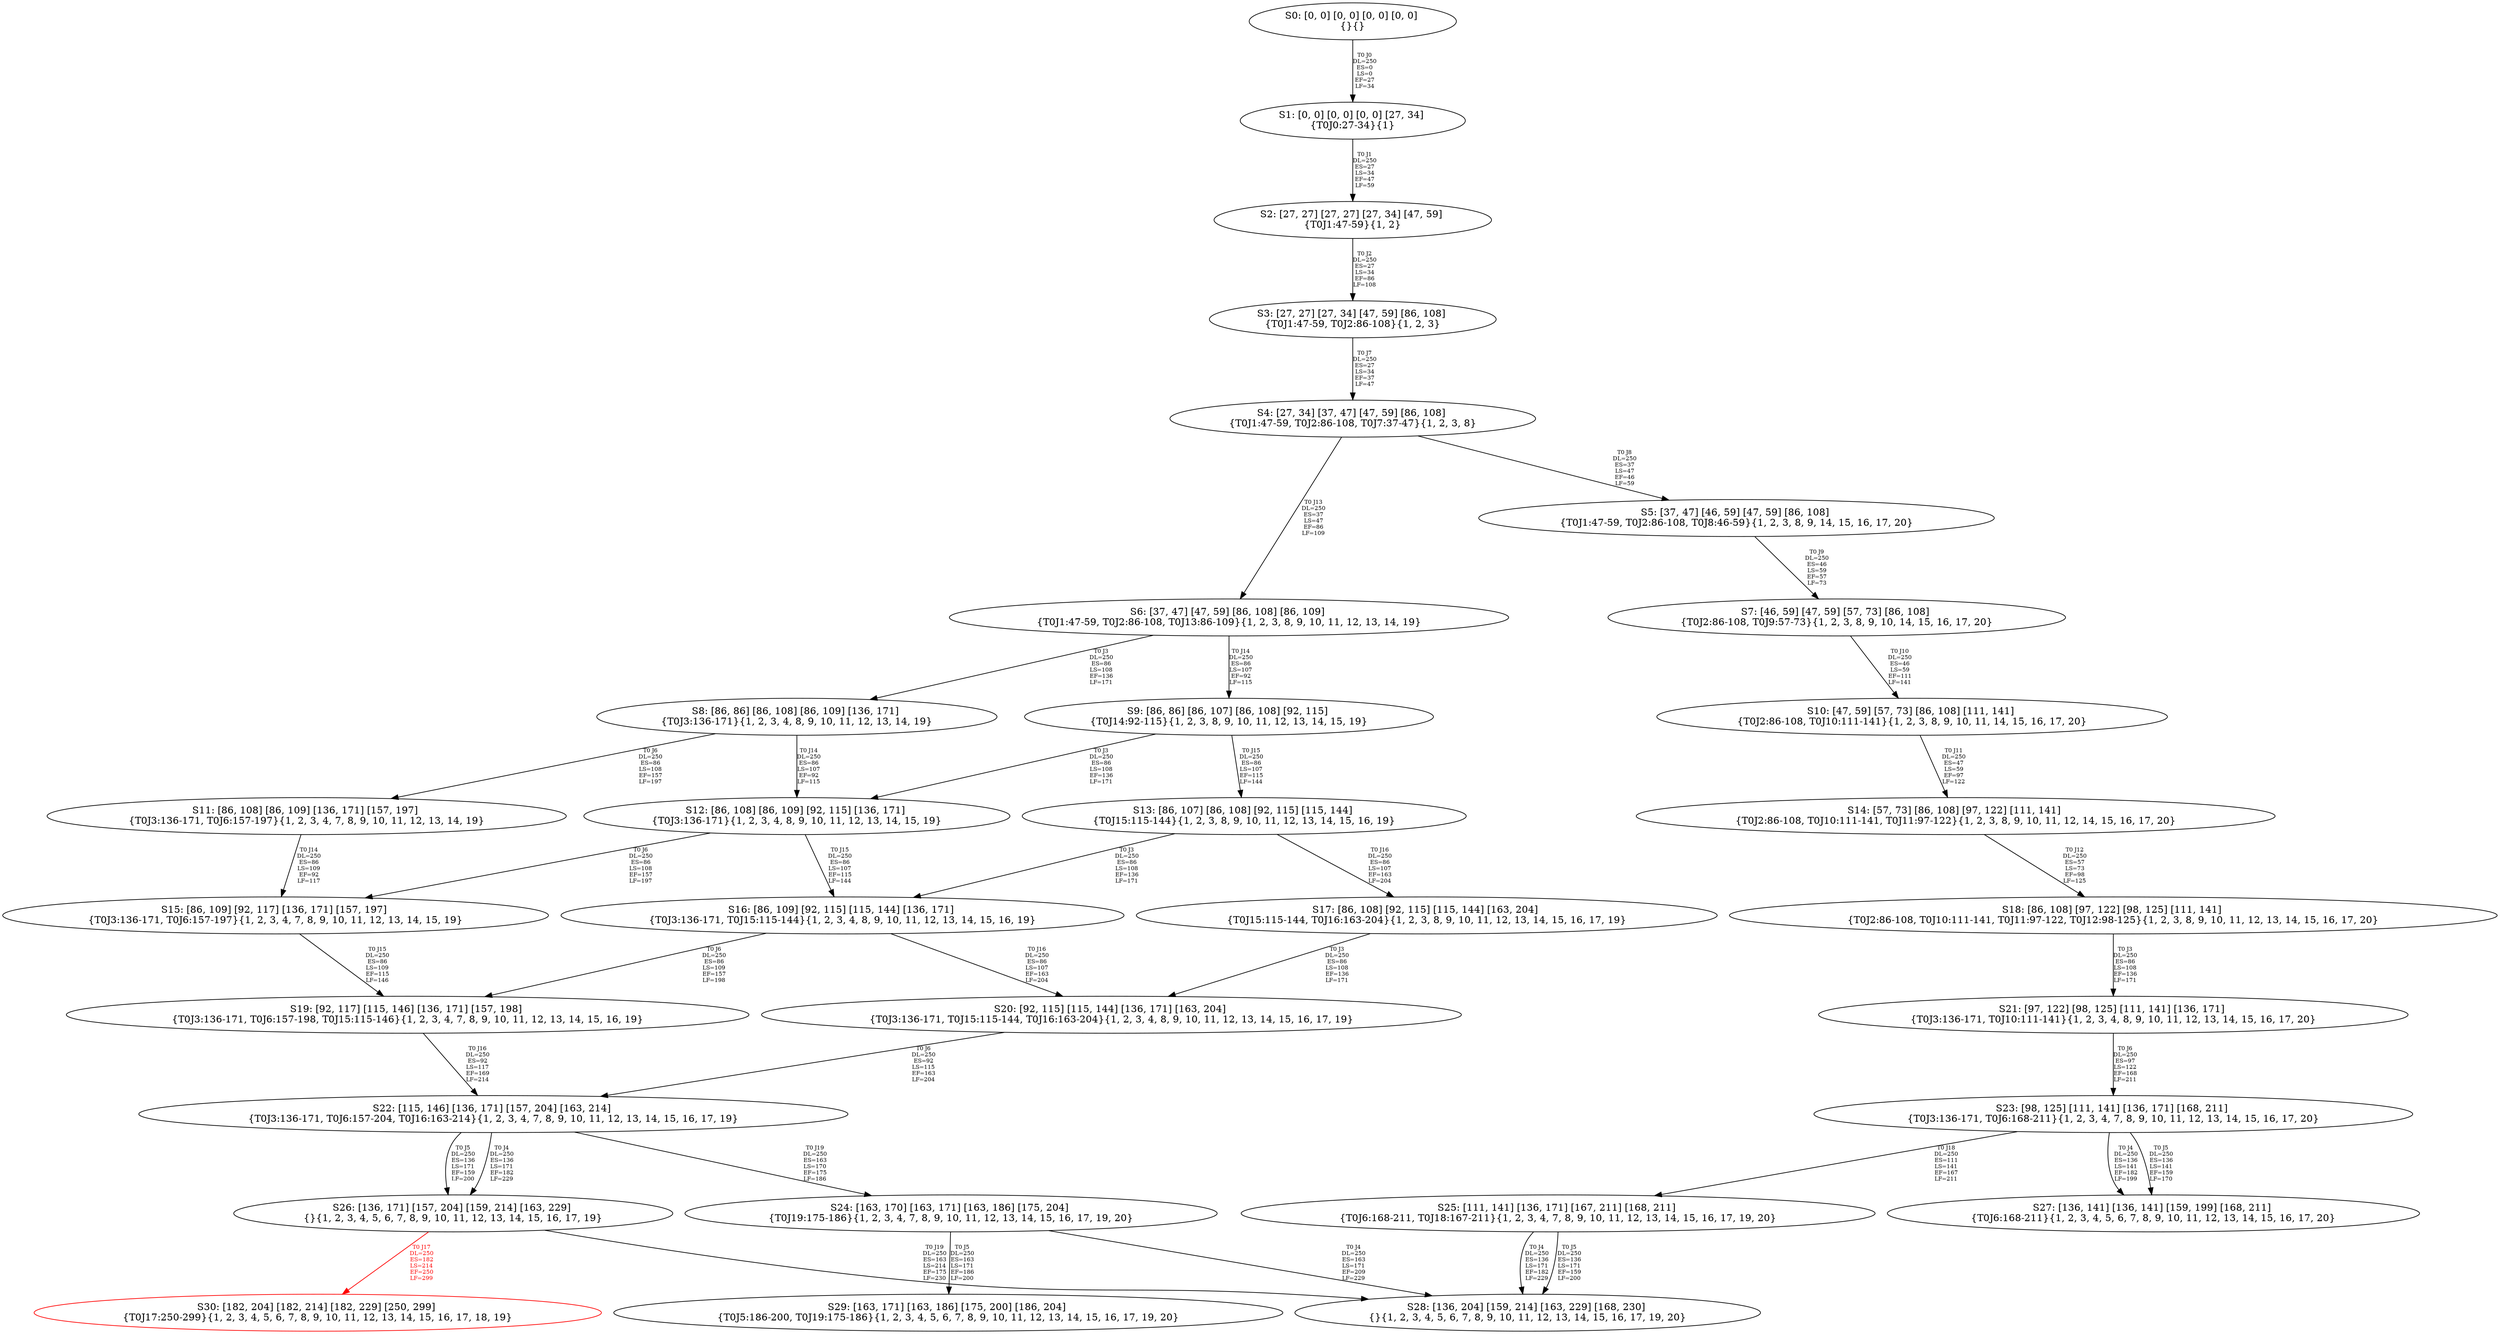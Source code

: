 digraph {
	S0[label="S0: [0, 0] [0, 0] [0, 0] [0, 0] \n{}{}"];
	S1[label="S1: [0, 0] [0, 0] [0, 0] [27, 34] \n{T0J0:27-34}{1}"];
	S2[label="S2: [27, 27] [27, 27] [27, 34] [47, 59] \n{T0J1:47-59}{1, 2}"];
	S3[label="S3: [27, 27] [27, 34] [47, 59] [86, 108] \n{T0J1:47-59, T0J2:86-108}{1, 2, 3}"];
	S4[label="S4: [27, 34] [37, 47] [47, 59] [86, 108] \n{T0J1:47-59, T0J2:86-108, T0J7:37-47}{1, 2, 3, 8}"];
	S5[label="S5: [37, 47] [46, 59] [47, 59] [86, 108] \n{T0J1:47-59, T0J2:86-108, T0J8:46-59}{1, 2, 3, 8, 9, 14, 15, 16, 17, 20}"];
	S6[label="S6: [37, 47] [47, 59] [86, 108] [86, 109] \n{T0J1:47-59, T0J2:86-108, T0J13:86-109}{1, 2, 3, 8, 9, 10, 11, 12, 13, 14, 19}"];
	S7[label="S7: [46, 59] [47, 59] [57, 73] [86, 108] \n{T0J2:86-108, T0J9:57-73}{1, 2, 3, 8, 9, 10, 14, 15, 16, 17, 20}"];
	S8[label="S8: [86, 86] [86, 108] [86, 109] [136, 171] \n{T0J3:136-171}{1, 2, 3, 4, 8, 9, 10, 11, 12, 13, 14, 19}"];
	S9[label="S9: [86, 86] [86, 107] [86, 108] [92, 115] \n{T0J14:92-115}{1, 2, 3, 8, 9, 10, 11, 12, 13, 14, 15, 19}"];
	S10[label="S10: [47, 59] [57, 73] [86, 108] [111, 141] \n{T0J2:86-108, T0J10:111-141}{1, 2, 3, 8, 9, 10, 11, 14, 15, 16, 17, 20}"];
	S11[label="S11: [86, 108] [86, 109] [136, 171] [157, 197] \n{T0J3:136-171, T0J6:157-197}{1, 2, 3, 4, 7, 8, 9, 10, 11, 12, 13, 14, 19}"];
	S12[label="S12: [86, 108] [86, 109] [92, 115] [136, 171] \n{T0J3:136-171}{1, 2, 3, 4, 8, 9, 10, 11, 12, 13, 14, 15, 19}"];
	S13[label="S13: [86, 107] [86, 108] [92, 115] [115, 144] \n{T0J15:115-144}{1, 2, 3, 8, 9, 10, 11, 12, 13, 14, 15, 16, 19}"];
	S14[label="S14: [57, 73] [86, 108] [97, 122] [111, 141] \n{T0J2:86-108, T0J10:111-141, T0J11:97-122}{1, 2, 3, 8, 9, 10, 11, 12, 14, 15, 16, 17, 20}"];
	S15[label="S15: [86, 109] [92, 117] [136, 171] [157, 197] \n{T0J3:136-171, T0J6:157-197}{1, 2, 3, 4, 7, 8, 9, 10, 11, 12, 13, 14, 15, 19}"];
	S16[label="S16: [86, 109] [92, 115] [115, 144] [136, 171] \n{T0J3:136-171, T0J15:115-144}{1, 2, 3, 4, 8, 9, 10, 11, 12, 13, 14, 15, 16, 19}"];
	S17[label="S17: [86, 108] [92, 115] [115, 144] [163, 204] \n{T0J15:115-144, T0J16:163-204}{1, 2, 3, 8, 9, 10, 11, 12, 13, 14, 15, 16, 17, 19}"];
	S18[label="S18: [86, 108] [97, 122] [98, 125] [111, 141] \n{T0J2:86-108, T0J10:111-141, T0J11:97-122, T0J12:98-125}{1, 2, 3, 8, 9, 10, 11, 12, 13, 14, 15, 16, 17, 20}"];
	S19[label="S19: [92, 117] [115, 146] [136, 171] [157, 198] \n{T0J3:136-171, T0J6:157-198, T0J15:115-146}{1, 2, 3, 4, 7, 8, 9, 10, 11, 12, 13, 14, 15, 16, 19}"];
	S20[label="S20: [92, 115] [115, 144] [136, 171] [163, 204] \n{T0J3:136-171, T0J15:115-144, T0J16:163-204}{1, 2, 3, 4, 8, 9, 10, 11, 12, 13, 14, 15, 16, 17, 19}"];
	S21[label="S21: [97, 122] [98, 125] [111, 141] [136, 171] \n{T0J3:136-171, T0J10:111-141}{1, 2, 3, 4, 8, 9, 10, 11, 12, 13, 14, 15, 16, 17, 20}"];
	S22[label="S22: [115, 146] [136, 171] [157, 204] [163, 214] \n{T0J3:136-171, T0J6:157-204, T0J16:163-214}{1, 2, 3, 4, 7, 8, 9, 10, 11, 12, 13, 14, 15, 16, 17, 19}"];
	S23[label="S23: [98, 125] [111, 141] [136, 171] [168, 211] \n{T0J3:136-171, T0J6:168-211}{1, 2, 3, 4, 7, 8, 9, 10, 11, 12, 13, 14, 15, 16, 17, 20}"];
	S24[label="S24: [163, 170] [163, 171] [163, 186] [175, 204] \n{T0J19:175-186}{1, 2, 3, 4, 7, 8, 9, 10, 11, 12, 13, 14, 15, 16, 17, 19, 20}"];
	S25[label="S25: [111, 141] [136, 171] [167, 211] [168, 211] \n{T0J6:168-211, T0J18:167-211}{1, 2, 3, 4, 7, 8, 9, 10, 11, 12, 13, 14, 15, 16, 17, 19, 20}"];
	S26[label="S26: [136, 171] [157, 204] [159, 214] [163, 229] \n{}{1, 2, 3, 4, 5, 6, 7, 8, 9, 10, 11, 12, 13, 14, 15, 16, 17, 19}"];
	S27[label="S27: [136, 141] [136, 141] [159, 199] [168, 211] \n{T0J6:168-211}{1, 2, 3, 4, 5, 6, 7, 8, 9, 10, 11, 12, 13, 14, 15, 16, 17, 20}"];
	S28[label="S28: [136, 204] [159, 214] [163, 229] [168, 230] \n{}{1, 2, 3, 4, 5, 6, 7, 8, 9, 10, 11, 12, 13, 14, 15, 16, 17, 19, 20}"];
	S29[label="S29: [163, 171] [163, 186] [175, 200] [186, 204] \n{T0J5:186-200, T0J19:175-186}{1, 2, 3, 4, 5, 6, 7, 8, 9, 10, 11, 12, 13, 14, 15, 16, 17, 19, 20}"];
	S30[label="S30: [182, 204] [182, 214] [182, 229] [250, 299] \n{T0J17:250-299}{1, 2, 3, 4, 5, 6, 7, 8, 9, 10, 11, 12, 13, 14, 15, 16, 17, 18, 19}"];
	S0 -> S1[label="T0 J0\nDL=250\nES=0\nLS=0\nEF=27\nLF=34",fontsize=8];
	S1 -> S2[label="T0 J1\nDL=250\nES=27\nLS=34\nEF=47\nLF=59",fontsize=8];
	S2 -> S3[label="T0 J2\nDL=250\nES=27\nLS=34\nEF=86\nLF=108",fontsize=8];
	S3 -> S4[label="T0 J7\nDL=250\nES=27\nLS=34\nEF=37\nLF=47",fontsize=8];
	S4 -> S5[label="T0 J8\nDL=250\nES=37\nLS=47\nEF=46\nLF=59",fontsize=8];
	S4 -> S6[label="T0 J13\nDL=250\nES=37\nLS=47\nEF=86\nLF=109",fontsize=8];
	S5 -> S7[label="T0 J9\nDL=250\nES=46\nLS=59\nEF=57\nLF=73",fontsize=8];
	S6 -> S8[label="T0 J3\nDL=250\nES=86\nLS=108\nEF=136\nLF=171",fontsize=8];
	S6 -> S9[label="T0 J14\nDL=250\nES=86\nLS=107\nEF=92\nLF=115",fontsize=8];
	S7 -> S10[label="T0 J10\nDL=250\nES=46\nLS=59\nEF=111\nLF=141",fontsize=8];
	S8 -> S11[label="T0 J6\nDL=250\nES=86\nLS=108\nEF=157\nLF=197",fontsize=8];
	S8 -> S12[label="T0 J14\nDL=250\nES=86\nLS=107\nEF=92\nLF=115",fontsize=8];
	S9 -> S12[label="T0 J3\nDL=250\nES=86\nLS=108\nEF=136\nLF=171",fontsize=8];
	S9 -> S13[label="T0 J15\nDL=250\nES=86\nLS=107\nEF=115\nLF=144",fontsize=8];
	S10 -> S14[label="T0 J11\nDL=250\nES=47\nLS=59\nEF=97\nLF=122",fontsize=8];
	S11 -> S15[label="T0 J14\nDL=250\nES=86\nLS=109\nEF=92\nLF=117",fontsize=8];
	S12 -> S15[label="T0 J6\nDL=250\nES=86\nLS=108\nEF=157\nLF=197",fontsize=8];
	S12 -> S16[label="T0 J15\nDL=250\nES=86\nLS=107\nEF=115\nLF=144",fontsize=8];
	S13 -> S16[label="T0 J3\nDL=250\nES=86\nLS=108\nEF=136\nLF=171",fontsize=8];
	S13 -> S17[label="T0 J16\nDL=250\nES=86\nLS=107\nEF=163\nLF=204",fontsize=8];
	S14 -> S18[label="T0 J12\nDL=250\nES=57\nLS=73\nEF=98\nLF=125",fontsize=8];
	S15 -> S19[label="T0 J15\nDL=250\nES=86\nLS=109\nEF=115\nLF=146",fontsize=8];
	S16 -> S19[label="T0 J6\nDL=250\nES=86\nLS=109\nEF=157\nLF=198",fontsize=8];
	S16 -> S20[label="T0 J16\nDL=250\nES=86\nLS=107\nEF=163\nLF=204",fontsize=8];
	S17 -> S20[label="T0 J3\nDL=250\nES=86\nLS=108\nEF=136\nLF=171",fontsize=8];
	S18 -> S21[label="T0 J3\nDL=250\nES=86\nLS=108\nEF=136\nLF=171",fontsize=8];
	S19 -> S22[label="T0 J16\nDL=250\nES=92\nLS=117\nEF=169\nLF=214",fontsize=8];
	S20 -> S22[label="T0 J6\nDL=250\nES=92\nLS=115\nEF=163\nLF=204",fontsize=8];
	S21 -> S23[label="T0 J6\nDL=250\nES=97\nLS=122\nEF=168\nLF=211",fontsize=8];
	S22 -> S26[label="T0 J4\nDL=250\nES=136\nLS=171\nEF=182\nLF=229",fontsize=8];
	S22 -> S26[label="T0 J5\nDL=250\nES=136\nLS=171\nEF=159\nLF=200",fontsize=8];
	S22 -> S24[label="T0 J19\nDL=250\nES=163\nLS=170\nEF=175\nLF=186",fontsize=8];
	S23 -> S27[label="T0 J4\nDL=250\nES=136\nLS=141\nEF=182\nLF=199",fontsize=8];
	S23 -> S27[label="T0 J5\nDL=250\nES=136\nLS=141\nEF=159\nLF=170",fontsize=8];
	S23 -> S25[label="T0 J18\nDL=250\nES=111\nLS=141\nEF=167\nLF=211",fontsize=8];
	S24 -> S28[label="T0 J4\nDL=250\nES=163\nLS=171\nEF=209\nLF=229",fontsize=8];
	S24 -> S29[label="T0 J5\nDL=250\nES=163\nLS=171\nEF=186\nLF=200",fontsize=8];
	S25 -> S28[label="T0 J4\nDL=250\nES=136\nLS=171\nEF=182\nLF=229",fontsize=8];
	S25 -> S28[label="T0 J5\nDL=250\nES=136\nLS=171\nEF=159\nLF=200",fontsize=8];
	S26 -> S30[label="T0 J17\nDL=250\nES=182\nLS=214\nEF=250\nLF=299",color=Red,fontcolor=Red,fontsize=8];
S30[color=Red];
	S26 -> S28[label="T0 J19\nDL=250\nES=163\nLS=214\nEF=175\nLF=230",fontsize=8];
}
